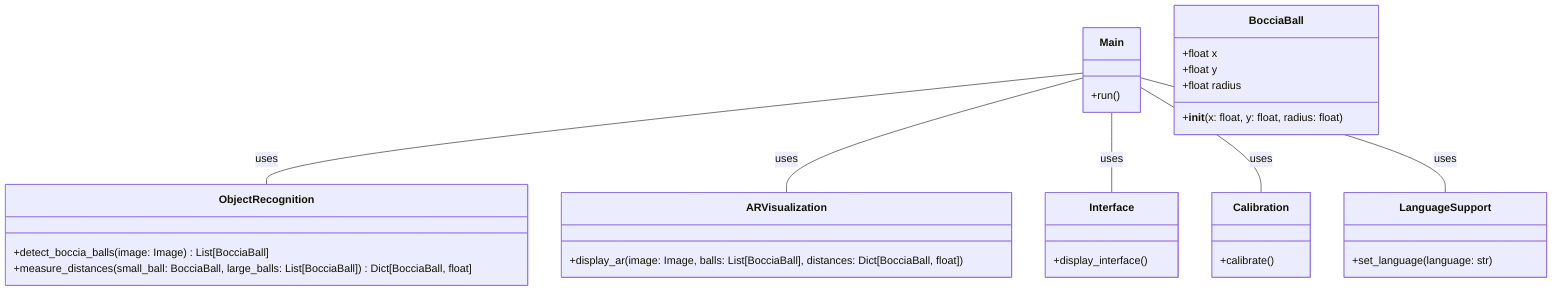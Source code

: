 classDiagram
    class Main{
        +run()
    }
    class ObjectRecognition{
        +detect_boccia_balls(image: Image) List[BocciaBall]
        +measure_distances(small_ball: BocciaBall, large_balls: List[BocciaBall]) Dict[BocciaBall, float]
    }
    class BocciaBall{
        +float x
        +float y
        +float radius
        +__init__(x: float, y: float, radius: float)
    }
    class ARVisualization{
        +display_ar(image: Image, balls: List[BocciaBall], distances: Dict[BocciaBall, float])
    }
    class Interface{
        +display_interface()
    }
    class Calibration{
        +calibrate()
    }
    class LanguageSupport{
        +set_language(language: str)
    }
    Main -- ObjectRecognition: uses
    Main -- ARVisualization: uses
    Main -- Interface: uses
    Main -- Calibration: uses
    Main -- LanguageSupport: uses